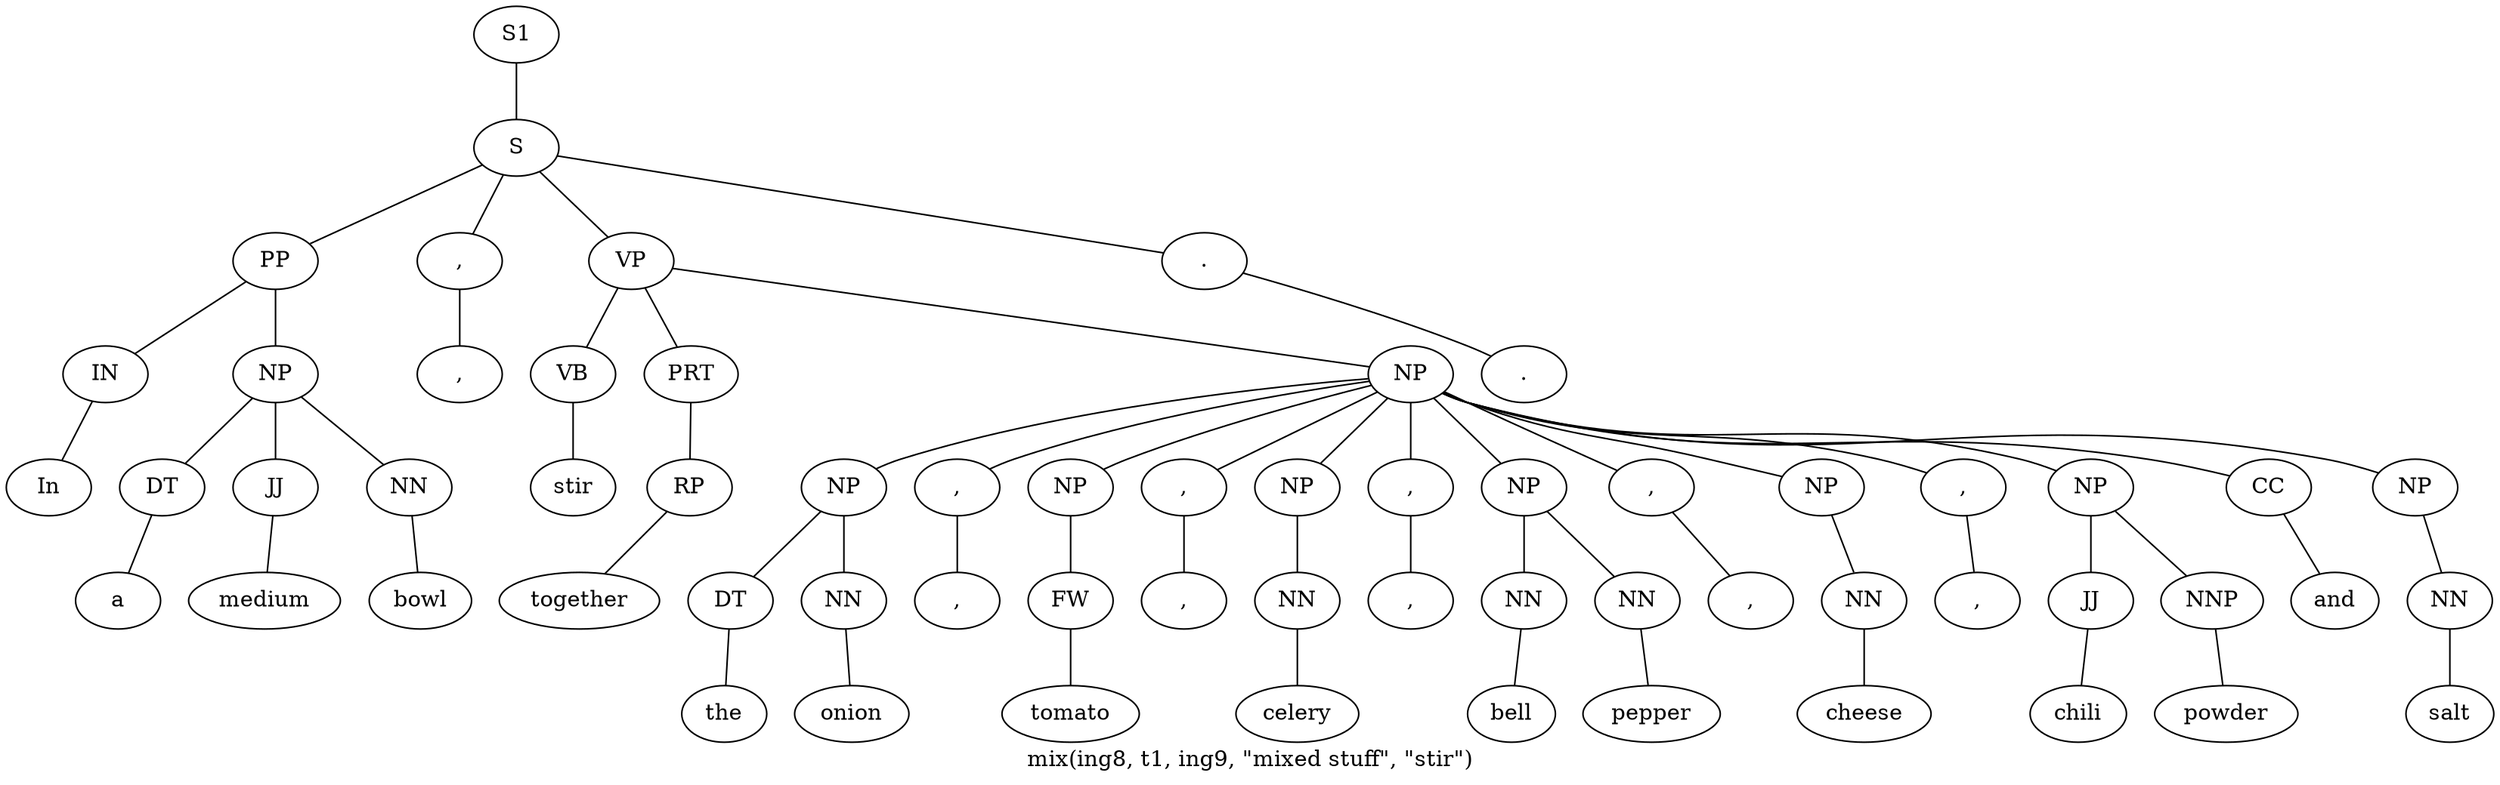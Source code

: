 graph SyntaxGraph {
	label = "mix(ing8, t1, ing9, \"mixed stuff\", \"stir\")";
	Node0 [label="S1"];
	Node1 [label="S"];
	Node2 [label="PP"];
	Node3 [label="IN"];
	Node4 [label="In"];
	Node5 [label="NP"];
	Node6 [label="DT"];
	Node7 [label="a"];
	Node8 [label="JJ"];
	Node9 [label="medium"];
	Node10 [label="NN"];
	Node11 [label="bowl"];
	Node12 [label=","];
	Node13 [label=","];
	Node14 [label="VP"];
	Node15 [label="VB"];
	Node16 [label="stir"];
	Node17 [label="PRT"];
	Node18 [label="RP"];
	Node19 [label="together"];
	Node20 [label="NP"];
	Node21 [label="NP"];
	Node22 [label="DT"];
	Node23 [label="the"];
	Node24 [label="NN"];
	Node25 [label="onion"];
	Node26 [label=","];
	Node27 [label=","];
	Node28 [label="NP"];
	Node29 [label="FW"];
	Node30 [label="tomato"];
	Node31 [label=","];
	Node32 [label=","];
	Node33 [label="NP"];
	Node34 [label="NN"];
	Node35 [label="celery"];
	Node36 [label=","];
	Node37 [label=","];
	Node38 [label="NP"];
	Node39 [label="NN"];
	Node40 [label="bell"];
	Node41 [label="NN"];
	Node42 [label="pepper"];
	Node43 [label=","];
	Node44 [label=","];
	Node45 [label="NP"];
	Node46 [label="NN"];
	Node47 [label="cheese"];
	Node48 [label=","];
	Node49 [label=","];
	Node50 [label="NP"];
	Node51 [label="JJ"];
	Node52 [label="chili"];
	Node53 [label="NNP"];
	Node54 [label="powder"];
	Node55 [label="CC"];
	Node56 [label="and"];
	Node57 [label="NP"];
	Node58 [label="NN"];
	Node59 [label="salt"];
	Node60 [label="."];
	Node61 [label="."];

	Node0 -- Node1;
	Node1 -- Node2;
	Node1 -- Node12;
	Node1 -- Node14;
	Node1 -- Node60;
	Node2 -- Node3;
	Node2 -- Node5;
	Node3 -- Node4;
	Node5 -- Node6;
	Node5 -- Node8;
	Node5 -- Node10;
	Node6 -- Node7;
	Node8 -- Node9;
	Node10 -- Node11;
	Node12 -- Node13;
	Node14 -- Node15;
	Node14 -- Node17;
	Node14 -- Node20;
	Node15 -- Node16;
	Node17 -- Node18;
	Node18 -- Node19;
	Node20 -- Node21;
	Node20 -- Node26;
	Node20 -- Node28;
	Node20 -- Node31;
	Node20 -- Node33;
	Node20 -- Node36;
	Node20 -- Node38;
	Node20 -- Node43;
	Node20 -- Node45;
	Node20 -- Node48;
	Node20 -- Node50;
	Node20 -- Node55;
	Node20 -- Node57;
	Node21 -- Node22;
	Node21 -- Node24;
	Node22 -- Node23;
	Node24 -- Node25;
	Node26 -- Node27;
	Node28 -- Node29;
	Node29 -- Node30;
	Node31 -- Node32;
	Node33 -- Node34;
	Node34 -- Node35;
	Node36 -- Node37;
	Node38 -- Node39;
	Node38 -- Node41;
	Node39 -- Node40;
	Node41 -- Node42;
	Node43 -- Node44;
	Node45 -- Node46;
	Node46 -- Node47;
	Node48 -- Node49;
	Node50 -- Node51;
	Node50 -- Node53;
	Node51 -- Node52;
	Node53 -- Node54;
	Node55 -- Node56;
	Node57 -- Node58;
	Node58 -- Node59;
	Node60 -- Node61;
}
